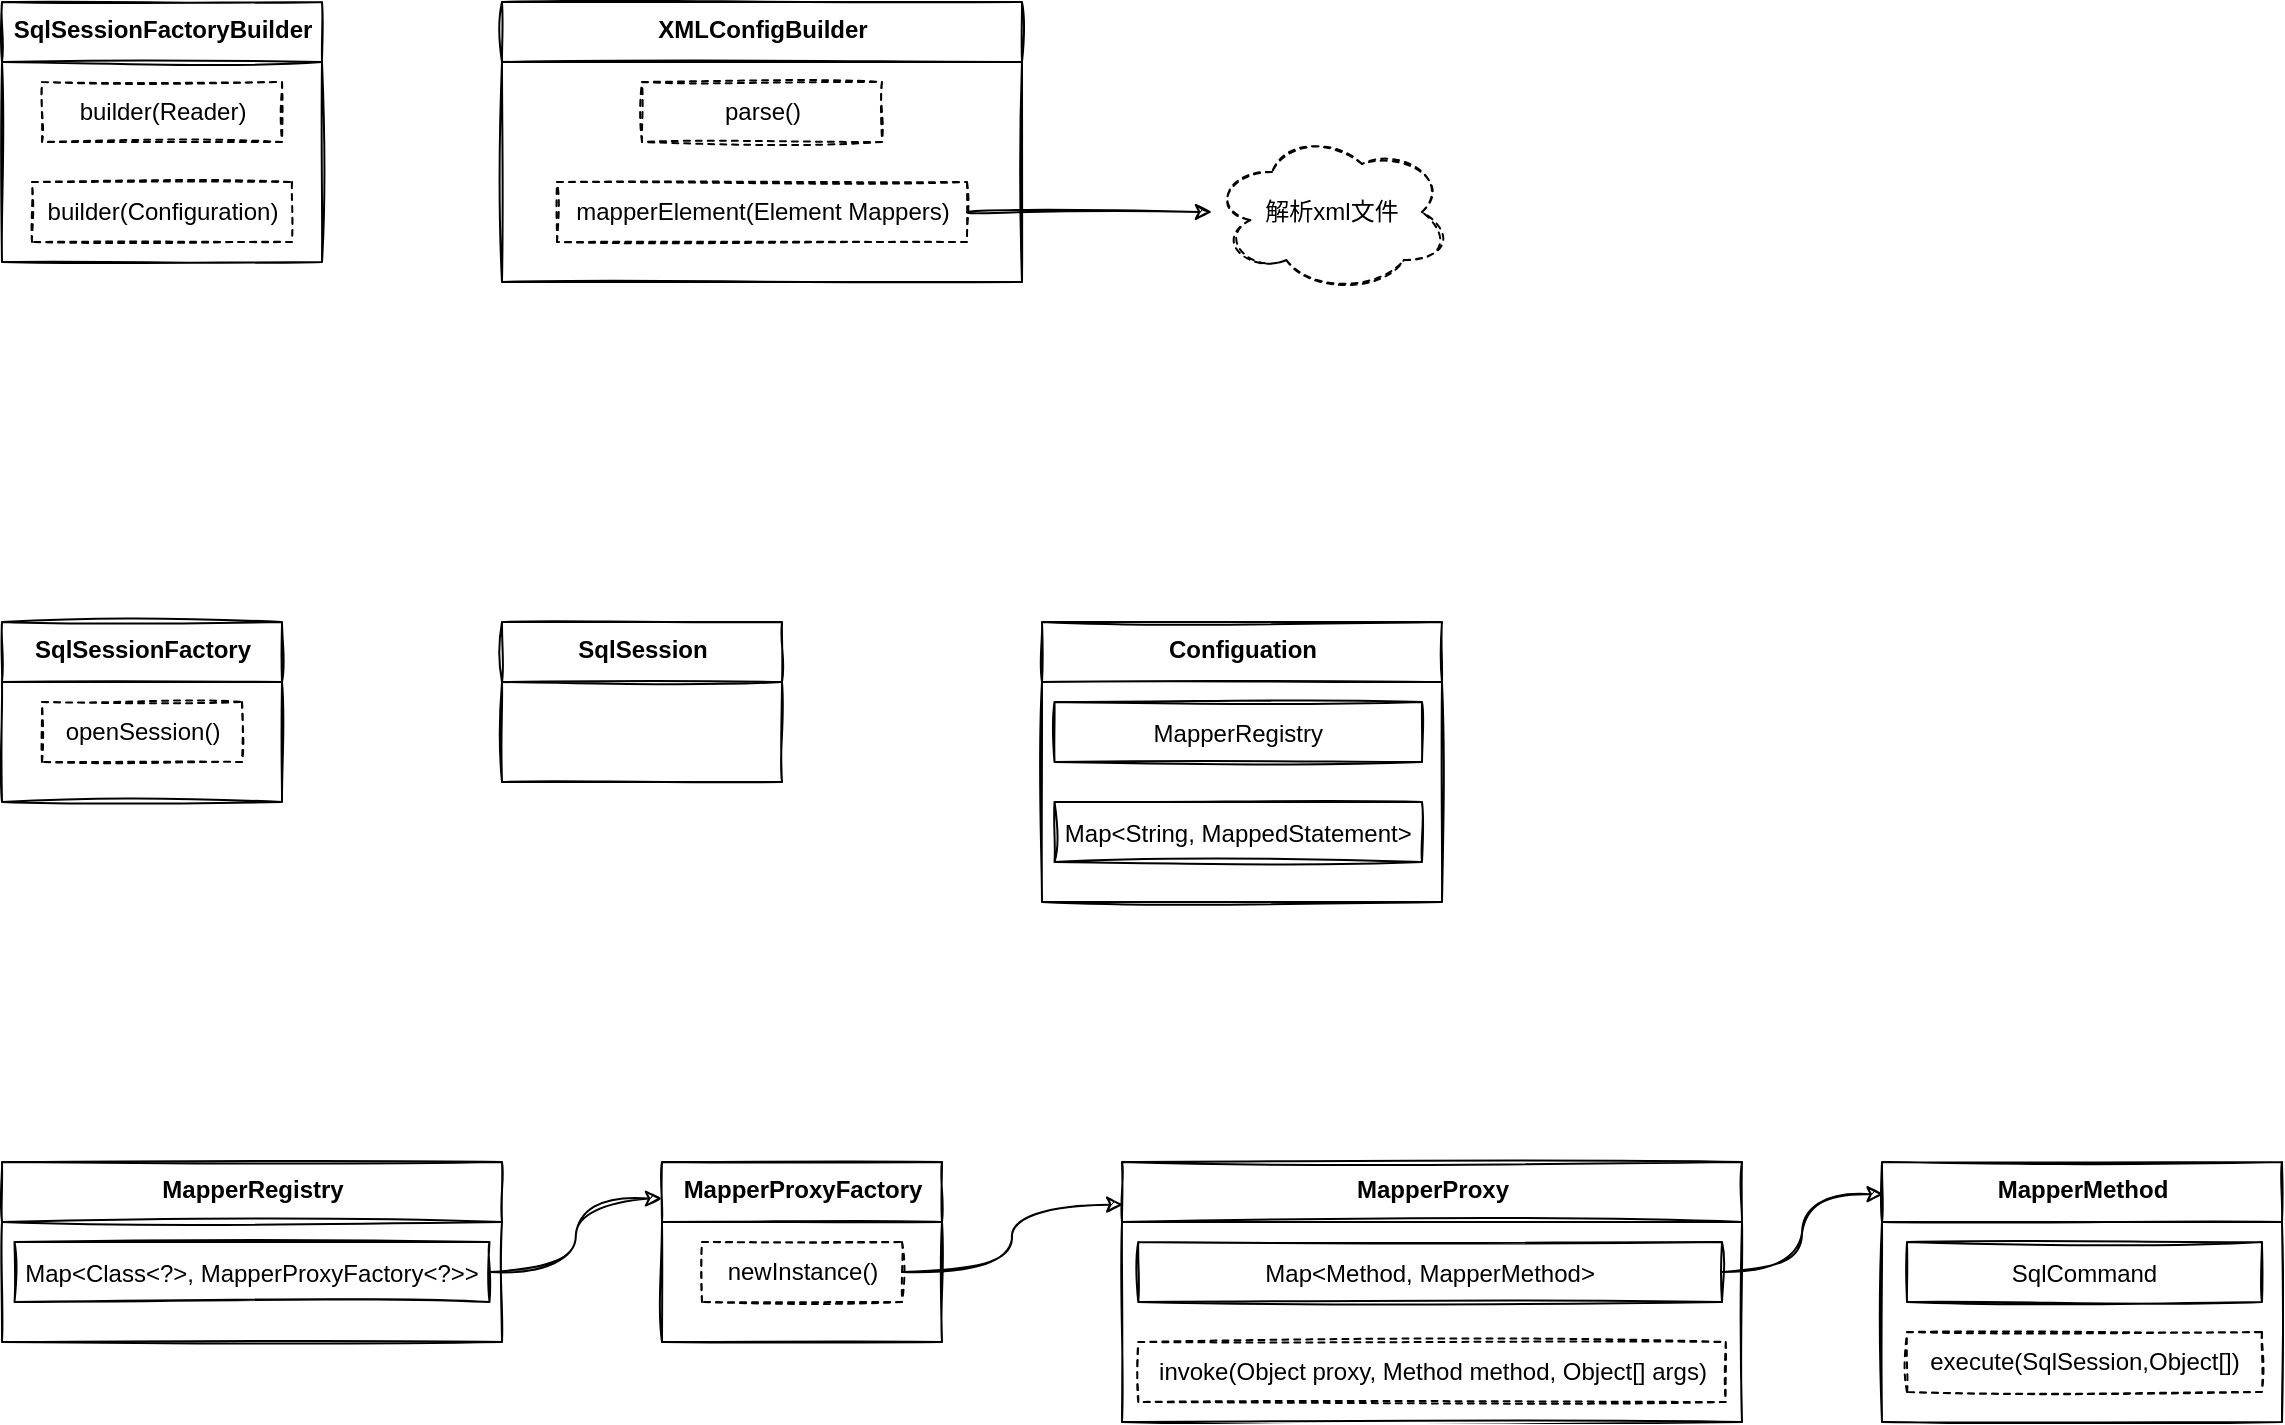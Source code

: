 <mxfile version="20.3.7" type="github">
  <diagram id="pfzkPj6grNJwBlnFIqPR" name="第 1 页">
    <mxGraphModel dx="813" dy="1599" grid="1" gridSize="10" guides="1" tooltips="1" connect="1" arrows="1" fold="1" page="1" pageScale="1" pageWidth="827" pageHeight="1169" math="0" shadow="0">
      <root>
        <mxCell id="0" />
        <mxCell id="1" parent="0" />
        <mxCell id="nGB8i2fk9DRMah0tXauJ-15" value="SqlSession" style="swimlane;fontStyle=1;align=center;verticalAlign=top;childLayout=stackLayout;horizontal=1;startSize=30;horizontalStack=0;resizeParent=1;resizeParentMax=0;resizeLast=0;collapsible=0;marginBottom=0;html=1;sketch=1;" vertex="1" parent="1">
          <mxGeometry x="530" y="130" width="140" height="80" as="geometry" />
        </mxCell>
        <mxCell id="nGB8i2fk9DRMah0tXauJ-20" value="MapperProxyFactory" style="swimlane;fontStyle=1;align=center;verticalAlign=top;childLayout=stackLayout;horizontal=1;startSize=30;horizontalStack=0;resizeParent=1;resizeParentMax=0;resizeLast=0;collapsible=0;marginBottom=0;html=1;sketch=1;" vertex="1" parent="1">
          <mxGeometry x="610" y="400" width="140" height="90" as="geometry" />
        </mxCell>
        <mxCell id="nGB8i2fk9DRMah0tXauJ-28" value="" style="swimlane;fontStyle=1;align=center;verticalAlign=top;horizontal=1;startSize=0;collapsible=0;marginBottom=0;html=1;strokeColor=none;fillColor=none;sketch=1;" vertex="1" parent="nGB8i2fk9DRMah0tXauJ-20">
          <mxGeometry y="30" width="140" height="60" as="geometry" />
        </mxCell>
        <mxCell id="nGB8i2fk9DRMah0tXauJ-29" value="newInstance()" style="html=1;align=center;verticalAlign=middle;rotatable=0;sketch=1;dashed=1;" vertex="1" parent="nGB8i2fk9DRMah0tXauJ-28">
          <mxGeometry width="100" height="30" relative="1" as="geometry">
            <mxPoint x="20" y="10" as="offset" />
          </mxGeometry>
        </mxCell>
        <mxCell id="nGB8i2fk9DRMah0tXauJ-39" value="MapperProxy" style="swimlane;fontStyle=1;align=center;verticalAlign=top;childLayout=stackLayout;horizontal=1;startSize=30;horizontalStack=0;resizeParent=1;resizeParentMax=0;resizeLast=0;collapsible=0;marginBottom=0;html=1;sketch=1;" vertex="1" parent="1">
          <mxGeometry x="840" y="400" width="310" height="130" as="geometry" />
        </mxCell>
        <mxCell id="nGB8i2fk9DRMah0tXauJ-41" value="" style="swimlane;fontStyle=1;align=center;verticalAlign=top;horizontal=1;startSize=0;collapsible=0;marginBottom=0;html=1;strokeColor=none;fillColor=none;sketch=1;" vertex="1" parent="nGB8i2fk9DRMah0tXauJ-39">
          <mxGeometry y="30" width="310" height="100" as="geometry" />
        </mxCell>
        <mxCell id="nGB8i2fk9DRMah0tXauJ-38" value="Map&lt;Method, MapperMethod&gt;" style="fontStyle=0;sketch=1;" vertex="1" parent="nGB8i2fk9DRMah0tXauJ-41">
          <mxGeometry x="8.13" y="10" width="291.87" height="30" as="geometry" />
        </mxCell>
        <mxCell id="nGB8i2fk9DRMah0tXauJ-90" value="invoke(Object proxy, Method method, Object[] args)" style="html=1;align=center;verticalAlign=middle;rotatable=0;sketch=1;dashed=1;" vertex="1" parent="nGB8i2fk9DRMah0tXauJ-41">
          <mxGeometry x="8.13" y="60" width="293.75" height="30" as="geometry" />
        </mxCell>
        <mxCell id="nGB8i2fk9DRMah0tXauJ-45" style="edgeStyle=orthogonalEdgeStyle;curved=1;rounded=0;sketch=1;orthogonalLoop=1;jettySize=auto;html=1;exitX=1;exitY=0.5;exitDx=0;exitDy=0;entryX=0.002;entryY=0.164;entryDx=0;entryDy=0;entryPerimeter=0;" edge="1" parent="1" source="nGB8i2fk9DRMah0tXauJ-29" target="nGB8i2fk9DRMah0tXauJ-39">
          <mxGeometry relative="1" as="geometry" />
        </mxCell>
        <mxCell id="nGB8i2fk9DRMah0tXauJ-46" value="MapperRegistry" style="swimlane;fontStyle=1;align=center;verticalAlign=top;childLayout=stackLayout;horizontal=1;startSize=30;horizontalStack=0;resizeParent=1;resizeParentMax=0;resizeLast=0;collapsible=0;marginBottom=0;html=1;sketch=1;" vertex="1" parent="1">
          <mxGeometry x="280" y="400" width="250" height="90" as="geometry" />
        </mxCell>
        <mxCell id="nGB8i2fk9DRMah0tXauJ-47" value="" style="swimlane;fontStyle=1;align=center;verticalAlign=top;horizontal=1;startSize=0;collapsible=0;marginBottom=0;html=1;strokeColor=none;fillColor=none;sketch=1;" vertex="1" parent="nGB8i2fk9DRMah0tXauJ-46">
          <mxGeometry y="30" width="250" height="60" as="geometry" />
        </mxCell>
        <mxCell id="nGB8i2fk9DRMah0tXauJ-48" value="Map&lt;Class&lt;?&gt;, MapperProxyFactory&lt;?&gt;&gt;" style="fontStyle=0;sketch=1;" vertex="1" parent="nGB8i2fk9DRMah0tXauJ-47">
          <mxGeometry x="6.25" y="10" width="237.5" height="30" as="geometry" />
        </mxCell>
        <mxCell id="nGB8i2fk9DRMah0tXauJ-49" style="edgeStyle=orthogonalEdgeStyle;curved=1;rounded=0;sketch=1;orthogonalLoop=1;jettySize=auto;html=1;exitX=1;exitY=0.5;exitDx=0;exitDy=0;entryX=0;entryY=0.203;entryDx=0;entryDy=0;entryPerimeter=0;" edge="1" parent="1" source="nGB8i2fk9DRMah0tXauJ-48" target="nGB8i2fk9DRMah0tXauJ-20">
          <mxGeometry relative="1" as="geometry" />
        </mxCell>
        <mxCell id="nGB8i2fk9DRMah0tXauJ-53" value="MapperMethod" style="swimlane;fontStyle=1;align=center;verticalAlign=top;childLayout=stackLayout;horizontal=1;startSize=30;horizontalStack=0;resizeParent=1;resizeParentMax=0;resizeLast=0;collapsible=0;marginBottom=0;html=1;sketch=1;" vertex="1" parent="1">
          <mxGeometry x="1220" y="400" width="200" height="130" as="geometry" />
        </mxCell>
        <mxCell id="nGB8i2fk9DRMah0tXauJ-54" value="" style="swimlane;fontStyle=1;align=center;verticalAlign=top;horizontal=1;startSize=0;collapsible=0;marginBottom=0;html=1;strokeColor=none;fillColor=none;sketch=1;" vertex="1" parent="nGB8i2fk9DRMah0tXauJ-53">
          <mxGeometry y="30" width="200" height="100" as="geometry" />
        </mxCell>
        <mxCell id="nGB8i2fk9DRMah0tXauJ-55" value="SqlCommand" style="fontStyle=0;sketch=1;" vertex="1" parent="nGB8i2fk9DRMah0tXauJ-54">
          <mxGeometry x="12.5" y="10" width="177.5" height="30" as="geometry" />
        </mxCell>
        <mxCell id="nGB8i2fk9DRMah0tXauJ-56" value="execute(SqlSession,Object[])" style="html=1;align=center;verticalAlign=middle;rotatable=0;sketch=1;dashed=1;" vertex="1" parent="nGB8i2fk9DRMah0tXauJ-54">
          <mxGeometry x="12.5" y="55" width="177.5" height="30" as="geometry" />
        </mxCell>
        <mxCell id="nGB8i2fk9DRMah0tXauJ-57" style="edgeStyle=orthogonalEdgeStyle;curved=1;rounded=0;sketch=1;orthogonalLoop=1;jettySize=auto;html=1;exitX=1;exitY=0.5;exitDx=0;exitDy=0;entryX=0.004;entryY=0.124;entryDx=0;entryDy=0;entryPerimeter=0;" edge="1" parent="1" source="nGB8i2fk9DRMah0tXauJ-38" target="nGB8i2fk9DRMah0tXauJ-53">
          <mxGeometry relative="1" as="geometry" />
        </mxCell>
        <mxCell id="nGB8i2fk9DRMah0tXauJ-65" value="SqlSessionFactory" style="swimlane;fontStyle=1;align=center;verticalAlign=top;childLayout=stackLayout;horizontal=1;startSize=30;horizontalStack=0;resizeParent=1;resizeParentMax=0;resizeLast=0;collapsible=0;marginBottom=0;html=1;sketch=1;" vertex="1" parent="1">
          <mxGeometry x="280" y="130" width="140" height="90" as="geometry" />
        </mxCell>
        <mxCell id="nGB8i2fk9DRMah0tXauJ-66" value="" style="swimlane;fontStyle=1;align=center;verticalAlign=top;horizontal=1;startSize=0;collapsible=0;marginBottom=0;html=1;strokeColor=none;fillColor=none;sketch=1;" vertex="1" parent="nGB8i2fk9DRMah0tXauJ-65">
          <mxGeometry y="30" width="140" height="60" as="geometry" />
        </mxCell>
        <mxCell id="nGB8i2fk9DRMah0tXauJ-67" value="openSession()" style="html=1;align=center;verticalAlign=middle;rotatable=0;sketch=1;dashed=1;" vertex="1" parent="nGB8i2fk9DRMah0tXauJ-66">
          <mxGeometry width="100" height="30" relative="1" as="geometry">
            <mxPoint x="20" y="10" as="offset" />
          </mxGeometry>
        </mxCell>
        <mxCell id="nGB8i2fk9DRMah0tXauJ-71" value="Configuation" style="swimlane;fontStyle=1;align=center;verticalAlign=top;childLayout=stackLayout;horizontal=1;startSize=30;horizontalStack=0;resizeParent=1;resizeParentMax=0;resizeLast=0;collapsible=0;marginBottom=0;html=1;sketch=1;" vertex="1" parent="1">
          <mxGeometry x="800" y="130" width="200" height="140" as="geometry" />
        </mxCell>
        <mxCell id="nGB8i2fk9DRMah0tXauJ-72" value="" style="swimlane;fontStyle=1;align=center;verticalAlign=top;horizontal=1;startSize=0;collapsible=0;marginBottom=0;html=1;strokeColor=none;fillColor=none;sketch=1;" vertex="1" parent="nGB8i2fk9DRMah0tXauJ-71">
          <mxGeometry y="30" width="200" height="110" as="geometry" />
        </mxCell>
        <mxCell id="nGB8i2fk9DRMah0tXauJ-73" value="MapperRegistry" style="fontStyle=0;sketch=1;" vertex="1" parent="nGB8i2fk9DRMah0tXauJ-72">
          <mxGeometry x="6.25" y="10" width="183.75" height="30" as="geometry" />
        </mxCell>
        <mxCell id="nGB8i2fk9DRMah0tXauJ-74" value="Map&lt;String, MappedStatement&gt;" style="fontStyle=0;sketch=1;" vertex="1" parent="nGB8i2fk9DRMah0tXauJ-72">
          <mxGeometry x="6.25" y="60" width="183.75" height="30" as="geometry" />
        </mxCell>
        <mxCell id="nGB8i2fk9DRMah0tXauJ-75" value="SqlSessionFactoryBuilder" style="swimlane;fontStyle=1;align=center;verticalAlign=top;childLayout=stackLayout;horizontal=1;startSize=30;horizontalStack=0;resizeParent=1;resizeParentMax=0;resizeLast=0;collapsible=0;marginBottom=0;html=1;sketch=1;" vertex="1" parent="1">
          <mxGeometry x="280" y="-180" width="160" height="130" as="geometry" />
        </mxCell>
        <mxCell id="nGB8i2fk9DRMah0tXauJ-76" value="" style="swimlane;fontStyle=1;align=center;verticalAlign=top;horizontal=1;startSize=0;collapsible=0;marginBottom=0;html=1;strokeColor=none;fillColor=none;sketch=1;" vertex="1" parent="nGB8i2fk9DRMah0tXauJ-75">
          <mxGeometry y="30" width="160" height="100" as="geometry" />
        </mxCell>
        <mxCell id="nGB8i2fk9DRMah0tXauJ-77" value="builder(Reader)" style="html=1;align=center;verticalAlign=middle;rotatable=0;sketch=1;dashed=1;" vertex="1" parent="nGB8i2fk9DRMah0tXauJ-76">
          <mxGeometry width="120" height="30" relative="1" as="geometry">
            <mxPoint x="20" y="10" as="offset" />
          </mxGeometry>
        </mxCell>
        <mxCell id="nGB8i2fk9DRMah0tXauJ-78" value="builder(Configuration)" style="html=1;align=center;verticalAlign=middle;rotatable=0;sketch=1;dashed=1;" vertex="1" parent="nGB8i2fk9DRMah0tXauJ-76">
          <mxGeometry x="15" y="60" width="130" height="30" as="geometry" />
        </mxCell>
        <mxCell id="nGB8i2fk9DRMah0tXauJ-92" value="&lt;b&gt;XMLConfigBuilder&lt;/b&gt;" style="swimlane;fontStyle=1;align=center;verticalAlign=top;childLayout=stackLayout;horizontal=1;startSize=30;horizontalStack=0;resizeParent=1;resizeParentMax=0;resizeLast=0;collapsible=0;marginBottom=0;html=1;sketch=1;" vertex="1" parent="1">
          <mxGeometry x="530" y="-180" width="260" height="140" as="geometry" />
        </mxCell>
        <mxCell id="nGB8i2fk9DRMah0tXauJ-93" value="" style="swimlane;fontStyle=1;align=center;verticalAlign=top;horizontal=1;startSize=0;collapsible=0;marginBottom=0;html=1;strokeColor=none;fillColor=none;sketch=1;" vertex="1" parent="nGB8i2fk9DRMah0tXauJ-92">
          <mxGeometry y="30" width="260" height="110" as="geometry" />
        </mxCell>
        <mxCell id="nGB8i2fk9DRMah0tXauJ-94" value="parse()" style="html=1;align=center;verticalAlign=middle;rotatable=0;sketch=1;dashed=1;" vertex="1" parent="nGB8i2fk9DRMah0tXauJ-93">
          <mxGeometry width="120" height="30" relative="1" as="geometry">
            <mxPoint x="70" y="10" as="offset" />
          </mxGeometry>
        </mxCell>
        <mxCell id="nGB8i2fk9DRMah0tXauJ-95" value="mapperElement(Element Mappers)" style="html=1;align=center;verticalAlign=middle;rotatable=0;sketch=1;dashed=1;" vertex="1" parent="nGB8i2fk9DRMah0tXauJ-93">
          <mxGeometry x="27.5" y="60" width="205" height="30" as="geometry" />
        </mxCell>
        <mxCell id="nGB8i2fk9DRMah0tXauJ-98" value="解析xml文件" style="ellipse;shape=cloud;whiteSpace=wrap;html=1;sketch=1;dashed=1;" vertex="1" parent="1">
          <mxGeometry x="885" y="-115" width="120" height="80" as="geometry" />
        </mxCell>
        <mxCell id="nGB8i2fk9DRMah0tXauJ-99" value="" style="edgeStyle=orthogonalEdgeStyle;curved=1;rounded=0;sketch=1;orthogonalLoop=1;jettySize=auto;html=1;" edge="1" parent="1" source="nGB8i2fk9DRMah0tXauJ-95" target="nGB8i2fk9DRMah0tXauJ-98">
          <mxGeometry relative="1" as="geometry" />
        </mxCell>
      </root>
    </mxGraphModel>
  </diagram>
</mxfile>
